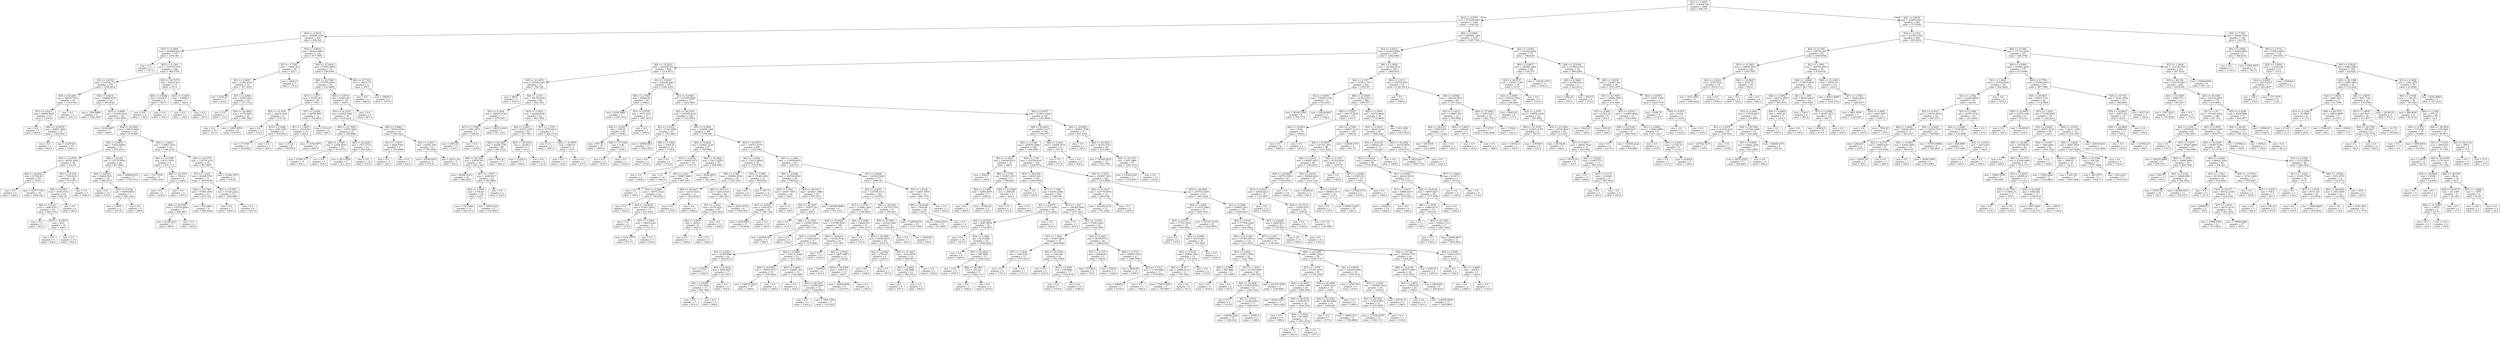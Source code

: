 digraph Tree {
node [shape=box] ;
0 [label="X[1] <= 1.0407\nmse = 332968.764\nsamples = 2000\nvalue = 996.757"] ;
1 [label="X[3] <= 0.2555\nmse = 277206.0591\nsamples = 1440\nvalue = 1160.525"] ;
0 -> 1 [labeldistance=2.5, labelangle=45, headlabel="True"] ;
2 [label="X[0] <= 0.5619\nmse = 204498.1639\nsamples = 293\nvalue = 826.942"] ;
1 -> 2 ;
3 [label="X[3] <= 0.2084\nmse = 164054.4222\nsamples = 179\nvalue = 1050.581"] ;
2 -> 3 ;
4 [label="mse = 0.0\nsamples = 13\nvalue = 1767.0"] ;
3 -> 4 ;
5 [label="X[2] <= 4.1344\nmse = 133559.5145\nsamples = 166\nvalue = 994.4759"] ;
3 -> 5 ;
6 [label="X[1] <= 0.8333\nmse = 118702.776\nsamples = 151\nvalue = 1038.2914"] ;
5 -> 6 ;
7 [label="X[5] <= 46.2681\nmse = 98424.7222\nsamples = 24\nvalue = 1319.1667"] ;
6 -> 7 ;
8 [label="X[1] <= 0.8214\nmse = 69954.5625\nsamples = 16\nvalue = 1158.25"] ;
7 -> 8 ;
9 [label="mse = 0.0\nsamples = 4\nvalue = 845.0"] ;
8 -> 9 ;
10 [label="X[8] <= 25.9976\nmse = 49661.3889\nsamples = 12\nvalue = 1262.6667"] ;
8 -> 10 ;
11 [label="mse = 0.0\nsamples = 2\nvalue = 863.0"] ;
10 -> 11 ;
12 [label="mse = 21257.64\nsamples = 10\nvalue = 1342.6"] ;
10 -> 12 ;
13 [label="mse = 0.0\nsamples = 8\nvalue = 1641.0"] ;
7 -> 13 ;
14 [label="X[4] <= 4.9234\nmse = 104808.9705\nsamples = 127\nvalue = 985.2126"] ;
6 -> 14 ;
15 [label="mse = 1868.8889\nsamples = 6\nvalue = 1463.6667"] ;
14 -> 15 ;
16 [label="X[1] <= 0.8809\nmse = 97999.2416\nsamples = 121\nvalue = 961.4876"] ;
14 -> 16 ;
17 [label="mse = 2140.6667\nsamples = 3\nvalue = 466.0"] ;
16 -> 17 ;
18 [label="X[4] <= 24.5693\nmse = 94035.9081\nsamples = 118\nvalue = 974.0847"] ;
16 -> 18 ;
19 [label="X[6] <= 2.8679\nmse = 70610.8598\nsamples = 74\nvalue = 919.2432"] ;
18 -> 19 ;
20 [label="X[4] <= 13.8781\nmse = 26724.1042\nsamples = 48\nvalue = 974.25"] ;
19 -> 20 ;
21 [label="X[5] <= 44.8442\nmse = 41794.99\nsamples = 20\nvalue = 1058.1"] ;
20 -> 21 ;
22 [label="mse = 0.0\nsamples = 4\nvalue = 1282.0"] ;
21 -> 22 ;
23 [label="mse = 36577.7344\nsamples = 16\nvalue = 1002.125"] ;
21 -> 23 ;
24 [label="X[5] <= 45.578\nmse = 7350.0153\nsamples = 28\nvalue = 914.3571"] ;
20 -> 24 ;
25 [label="X[0] <= 0.5303\nmse = 4038.3744\nsamples = 25\nvalue = 893.16"] ;
24 -> 25 ;
26 [label="X[0] <= 0.5143\nmse = 1808.9751\nsamples = 19\nvalue = 864.1579"] ;
25 -> 26 ;
27 [label="mse = 0.0\nsamples = 3\nvalue = 961.0"] ;
26 -> 27 ;
28 [label="X[5] <= 43.9972\nmse = 60.0\nsamples = 16\nvalue = 846.0"] ;
26 -> 28 ;
29 [label="mse = 0.0\nsamples = 6\nvalue = 836.0"] ;
28 -> 29 ;
30 [label="mse = 0.0\nsamples = 10\nvalue = 852.0"] ;
28 -> 30 ;
31 [label="mse = 0.0\nsamples = 6\nvalue = 985.0"] ;
25 -> 31 ;
32 [label="mse = 0.0\nsamples = 3\nvalue = 1091.0"] ;
24 -> 32 ;
33 [label="X[8] <= 32.292\nmse = 135733.9822\nsamples = 26\nvalue = 817.6923"] ;
19 -> 33 ;
34 [label="X[4] <= 9.8163\nmse = 96468.5651\nsamples = 19\nvalue = 685.4737"] ;
33 -> 34 ;
35 [label="mse = 0.0\nsamples = 12\nvalue = 919.0"] ;
34 -> 35 ;
36 [label="X[3] <= 0.2142\nmse = 8090.6939\nsamples = 7\nvalue = 285.1429"] ;
34 -> 36 ;
37 [label="mse = 1.6875\nsamples = 4\nvalue = 207.25"] ;
36 -> 37 ;
38 [label="mse = 0.0\nsamples = 3\nvalue = 389.0"] ;
36 -> 38 ;
39 [label="mse = 66066.8163\nsamples = 7\nvalue = 1176.5714"] ;
33 -> 39 ;
40 [label="X[6] <= 3.2803\nmse = 119867.3533\nsamples = 44\nvalue = 1066.3182"] ;
18 -> 40 ;
41 [label="X[4] <= 33.1258\nmse = 8111.6543\nsamples = 9\nvalue = 1372.1111"] ;
40 -> 41 ;
42 [label="mse = 1317.5556\nsamples = 3\nvalue = 1476.3333"] ;
41 -> 42 ;
43 [label="X[8] <= 22.3374\nmse = 3362.0\nsamples = 6\nvalue = 1320.0"] ;
41 -> 43 ;
44 [label="mse = 0.0\nsamples = 2\nvalue = 1238.0"] ;
43 -> 44 ;
45 [label="mse = 0.0\nsamples = 4\nvalue = 1361.0"] ;
43 -> 45 ;
46 [label="X[5] <= 43.6775\nmse = 118376.2155\nsamples = 35\nvalue = 987.6857"] ;
40 -> 46 ;
47 [label="X[1] <= 1.0351\nmse = 93648.5765\nsamples = 31\nvalue = 1053.9355"] ;
46 -> 47 ;
48 [label="X[4] <= 43.7369\nmse = 67060.3594\nsamples = 16\nvalue = 875.125"] ;
47 -> 48 ;
49 [label="X[8] <= 26.7089\nmse = 152770.4898\nsamples = 7\nvalue = 868.2857"] ;
48 -> 49 ;
50 [label="mse = 213872.64\nsamples = 5\nvalue = 869.6"] ;
49 -> 50 ;
51 [label="mse = 0.0\nsamples = 2\nvalue = 865.0"] ;
49 -> 51 ;
52 [label="mse = 332.2469\nsamples = 9\nvalue = 880.4444"] ;
48 -> 52 ;
53 [label="X[4] <= 35.952\nmse = 51526.2222\nsamples = 15\nvalue = 1244.6667"] ;
47 -> 53 ;
54 [label="mse = 0.0\nsamples = 7\nvalue = 1002.0"] ;
53 -> 54 ;
55 [label="mse = 0.0\nsamples = 8\nvalue = 1457.0"] ;
53 -> 55 ;
56 [label="mse = 12384.1875\nsamples = 4\nvalue = 474.25"] ;
46 -> 56 ;
57 [label="X[5] <= 40.7275\nmse = 69243.44\nsamples = 15\nvalue = 553.4"] ;
5 -> 57 ;
58 [label="X[0] <= 0.5068\nmse = 82.6875\nsamples = 8\nvalue = 749.75"] ;
57 -> 58 ;
59 [label="mse = 0.0\nsamples = 2\nvalue = 734.0"] ;
58 -> 59 ;
60 [label="mse = 0.0\nsamples = 6\nvalue = 755.0"] ;
58 -> 60 ;
61 [label="X[3] <= 0.2388\nmse = 53868.0\nsamples = 7\nvalue = 329.0"] ;
57 -> 61 ;
62 [label="mse = 0.0\nsamples = 4\nvalue = 128.0"] ;
61 -> 62 ;
63 [label="mse = 0.0\nsamples = 3\nvalue = 597.0"] ;
61 -> 63 ;
64 [label="X[4] <= 9.9503\nmse = 66162.4469\nsamples = 114\nvalue = 475.7895"] ;
2 -> 64 ;
65 [label="X[7] <= 1.7561\nmse = 14984.56\nsamples = 40\nvalue = 325.7"] ;
64 -> 65 ;
66 [label="X[1] <= 0.9057\nmse = 11882.6722\nsamples = 33\nvalue = 357.4545"] ;
65 -> 66 ;
67 [label="mse = 6320.25\nsamples = 4\nvalue = 504.5"] ;
66 -> 67 ;
68 [label="X[7] <= 1.2468\nmse = 9256.1427\nsamples = 29\nvalue = 337.1724"] ;
66 -> 68 ;
69 [label="mse = 0.0\nsamples = 3\nvalue = 171.0"] ;
68 -> 69 ;
70 [label="X[5] <= 42.3692\nmse = 6770.3802\nsamples = 26\nvalue = 356.3462"] ;
68 -> 70 ;
71 [label="mse = 0.0\nsamples = 18\nvalue = 321.0"] ;
70 -> 71 ;
72 [label="mse = 12867.8594\nsamples = 8\nvalue = 435.875"] ;
70 -> 72 ;
73 [label="mse = 2444.0\nsamples = 7\nvalue = 176.0"] ;
65 -> 73 ;
74 [label="X[4] <= 47.6436\nmse = 75067.5069\nsamples = 74\nvalue = 556.9189"] ;
64 -> 74 ;
75 [label="X[4] <= 43.7369\nmse = 67785.4563\nsamples = 70\nvalue = 532.8286"] ;
74 -> 75 ;
76 [label="X[7] <= 1.257\nmse = 35792.39\nsamples = 20\nvalue = 704.9"] ;
75 -> 76 ;
77 [label="X[5] <= 41.4191\nmse = 30214.1094\nsamples = 8\nvalue = 574.125"] ;
76 -> 77 ;
78 [label="mse = 0.0\nsamples = 2\nvalue = 872.0"] ;
77 -> 78 ;
79 [label="X[3] <= 0.2286\nmse = 850.1389\nsamples = 6\nvalue = 474.8333"] ;
77 -> 79 ;
80 [label="mse = 37.5556\nsamples = 3\nvalue = 503.6667"] ;
79 -> 80 ;
81 [label="mse = 0.0\nsamples = 3\nvalue = 446.0"] ;
79 -> 81 ;
82 [label="X[7] <= 2.6259\nmse = 20508.9097\nsamples = 12\nvalue = 792.0833"] ;
76 -> 82 ;
83 [label="X[7] <= 1.6253\nmse = 15233.04\nsamples = 10\nvalue = 829.4"] ;
82 -> 83 ;
84 [label="mse = 3.4722\nsamples = 6\nvalue = 749.8333"] ;
83 -> 84 ;
85 [label="mse = 14336.6875\nsamples = 4\nvalue = 948.75"] ;
83 -> 85 ;
86 [label="mse = 5112.25\nsamples = 2\nvalue = 605.5"] ;
82 -> 86 ;
87 [label="X[0] <= 0.8716\nmse = 64001.88\nsamples = 50\nvalue = 464.0"] ;
75 -> 87 ;
88 [label="X[5] <= 41.4191\nmse = 51062.7062\nsamples = 45\nvalue = 419.2222"] ;
87 -> 88 ;
89 [label="X[8] <= 21.7856\nmse = 17835.5802\nsamples = 27\nvalue = 338.8889"] ;
88 -> 89 ;
90 [label="X[6] <= 2.7565\nmse = 21656.8163\nsamples = 14\nvalue = 412.5714"] ;
89 -> 90 ;
91 [label="mse = 37296.75\nsamples = 8\nvalue = 396.5"] ;
90 -> 91 ;
92 [label="mse = 0.0\nsamples = 6\nvalue = 434.0"] ;
90 -> 92 ;
93 [label="X[8] <= 23.6248\nmse = 1577.1716\nsamples = 13\nvalue = 259.5385"] ;
89 -> 93 ;
94 [label="mse = 3813.5556\nsamples = 3\nvalue = 211.3333"] ;
93 -> 94 ;
95 [label="mse = 0.0\nsamples = 10\nvalue = 274.0"] ;
93 -> 95 ;
96 [label="X[0] <= 0.5804\nmse = 76702.9784\nsamples = 18\nvalue = 539.7222"] ;
88 -> 96 ;
97 [label="X[1] <= 1.0275\nmse = 5629.8765\nsamples = 9\nvalue = 333.8889"] ;
96 -> 97 ;
98 [label="mse = 0.0\nsamples = 4\nvalue = 250.0"] ;
97 -> 98 ;
99 [label="mse = 0.0\nsamples = 5\nvalue = 401.0"] ;
97 -> 99 ;
100 [label="X[2] <= 2.3017\nmse = 63041.358\nsamples = 9\nvalue = 745.5556"] ;
96 -> 100 ;
101 [label="mse = 36796.6875\nsamples = 4\nvalue = 575.25"] ;
100 -> 101 ;
102 [label="mse = 42271.36\nsamples = 5\nvalue = 881.8"] ;
100 -> 102 ;
103 [label="mse = 0.0\nsamples = 5\nvalue = 867.0"] ;
87 -> 103 ;
104 [label="X[4] <= 47.7931\nmse = 14616.75\nsamples = 4\nvalue = 978.5"] ;
74 -> 104 ;
105 [label="mse = 0.0\nsamples = 2\nvalue = 882.0"] ;
104 -> 105 ;
106 [label="mse = 10609.0\nsamples = 2\nvalue = 1075.0"] ;
104 -> 106 ;
107 [label="X[0] <= 0.6904\nmse = 260092.1269\nsamples = 1147\nvalue = 1245.7384"] ;
1 -> 107 ;
108 [label="X[3] <= 0.4415\nmse = 243243.8456\nsamples = 1073\nvalue = 1282.9049"] ;
107 -> 108 ;
109 [label="X[4] <= 12.2223\nmse = 242258.354\nsamples = 820\nvalue = 1214.0573"] ;
108 -> 109 ;
110 [label="X[5] <= 41.2876\nmse = 123652.1441\nsamples = 73\nvalue = 706.726"] ;
109 -> 110 ;
111 [label="mse = 900.0\nsamples = 5\nvalue = 1441.0"] ;
110 -> 111 ;
112 [label="X[6] <= 2.918\nmse = 90119.0476\nsamples = 68\nvalue = 652.7353"] ;
110 -> 112 ;
113 [label="X[3] <= 0.3164\nmse = 128297.9184\nsamples = 7\nvalue = 1079.2857"] ;
112 -> 113 ;
114 [label="X[7] <= 1.7594\nmse = 5581.6875\nsamples = 4\nvalue = 1280.25"] ;
113 -> 114 ;
115 [label="mse = 3660.25\nsamples = 2\nvalue = 1341.5"] ;
114 -> 115 ;
116 [label="mse = 0.0\nsamples = 2\nvalue = 1219.0"] ;
114 -> 116 ;
117 [label="mse = 166272.2222\nsamples = 3\nvalue = 811.3333"] ;
113 -> 117 ;
118 [label="X[3] <= 0.3874\nmse = 62462.9546\nsamples = 61\nvalue = 603.7869"] ;
112 -> 118 ;
119 [label="X[0] <= 0.5813\nmse = 52572.3309\nsamples = 54\nvalue = 647.7593"] ;
118 -> 119 ;
120 [label="X[8] <= 26.3985\nmse = 42284.2782\nsamples = 49\nvalue = 681.6122"] ;
119 -> 120 ;
121 [label="X[8] <= 20.7243\nmse = 43676.345\nsamples = 44\nvalue = 663.1364"] ;
120 -> 121 ;
122 [label="mse = 84366.3223\nsamples = 22\nvalue = 682.3636"] ;
121 -> 122 ;
123 [label="X[7] <= 1.5971\nmse = 2246.9917\nsamples = 22\nvalue = 643.9091"] ;
121 -> 123 ;
124 [label="X[6] <= 3.2831\nmse = 1730.41\nsamples = 20\nvalue = 635.7"] ;
123 -> 124 ;
125 [label="mse = 778.5306\nsamples = 14\nvalue = 642.5714"] ;
124 -> 125 ;
126 [label="mse = 3584.2222\nsamples = 6\nvalue = 619.6667"] ;
124 -> 126 ;
127 [label="mse = 0.0\nsamples = 2\nvalue = 726.0"] ;
123 -> 127 ;
128 [label="mse = 595.36\nsamples = 5\nvalue = 844.2"] ;
120 -> 128 ;
129 [label="X[5] <= 45.4192\nmse = 32100.0\nsamples = 5\nvalue = 316.0"] ;
119 -> 129 ;
130 [label="mse = 11250.0\nsamples = 3\nvalue = 446.0"] ;
129 -> 130 ;
131 [label="mse = 0.0\nsamples = 2\nvalue = 121.0"] ;
129 -> 131 ;
132 [label="X[7] <= 1.3791\nmse = 8778.8163\nsamples = 7\nvalue = 264.5714"] ;
118 -> 132 ;
133 [label="mse = 0.0\nsamples = 3\nvalue = 358.0"] ;
132 -> 133 ;
134 [label="X[8] <= 33.0979\nmse = 3906.25\nsamples = 4\nvalue = 194.5"] ;
132 -> 134 ;
135 [label="mse = 0.0\nsamples = 2\nvalue = 132.0"] ;
134 -> 135 ;
136 [label="mse = 0.0\nsamples = 2\nvalue = 257.0"] ;
134 -> 136 ;
137 [label="X[1] <= 0.8225\nmse = 226238.2663\nsamples = 747\nvalue = 1263.6359"] ;
109 -> 137 ;
138 [label="X[6] <= 2.7544\nmse = 45428.56\nsamples = 30\nvalue = 1868.2"] ;
137 -> 138 ;
139 [label="mse = 6346.8889\nsamples = 3\nvalue = 1245.3333"] ;
138 -> 139 ;
140 [label="X[3] <= 0.3536\nmse = 1874.3155\nsamples = 27\nvalue = 1937.4074"] ;
138 -> 140 ;
141 [label="X[4] <= 19.2017\nmse = 748.59\nsamples = 20\nvalue = 1958.9"] ;
140 -> 141 ;
142 [label="mse = 807.36\nsamples = 15\nvalue = 1965.8"] ;
141 -> 142 ;
143 [label="X[8] <= 27.2342\nmse = 0.96\nsamples = 5\nvalue = 1938.2"] ;
141 -> 143 ;
144 [label="mse = 0.0\nsamples = 2\nvalue = 1937.0"] ;
143 -> 144 ;
145 [label="mse = 0.0\nsamples = 3\nvalue = 1939.0"] ;
143 -> 145 ;
146 [label="mse = 0.0\nsamples = 7\nvalue = 1876.0"] ;
140 -> 146 ;
147 [label="X[3] <= 0.3089\nmse = 217870.8661\nsamples = 717\nvalue = 1238.3403"] ;
137 -> 147 ;
148 [label="X[5] <= 40.2704\nmse = 187395.6126\nsamples = 326\nvalue = 1103.8405"] ;
147 -> 148 ;
149 [label="X[1] <= 0.9312\nmse = 17163.6508\nsamples = 21\nvalue = 1791.6667"] ;
148 -> 149 ;
150 [label="mse = 26588.0661\nsamples = 11\nvalue = 1841.5455"] ;
149 -> 150 ;
151 [label="X[6] <= 3.7824\nmse = 1049.76\nsamples = 10\nvalue = 1736.8"] ;
149 -> 151 ;
152 [label="mse = 0.0\nsamples = 2\nvalue = 1672.0"] ;
151 -> 152 ;
153 [label="mse = 0.0\nsamples = 8\nvalue = 1753.0"] ;
151 -> 153 ;
154 [label="X[6] <= 2.5906\nmse = 164299.2398\nsamples = 305\nvalue = 1056.482"] ;
148 -> 154 ;
155 [label="X[0] <= 0.5222\nmse = 120923.3128\nsamples = 47\nvalue = 788.4681"] ;
154 -> 155 ;
156 [label="X[3] <= 0.2878\nmse = 20049.1875\nsamples = 16\nvalue = 1143.75"] ;
155 -> 156 ;
157 [label="mse = 0.0\nsamples = 4\nvalue = 1389.0"] ;
156 -> 157 ;
158 [label="mse = 0.0\nsamples = 12\nvalue = 1062.0"] ;
156 -> 158 ;
159 [label="X[8] <= 30.2622\nmse = 74213.8293\nsamples = 31\nvalue = 605.0968"] ;
155 -> 159 ;
160 [label="X[6] <= 2.041\nmse = 58867.8889\nsamples = 24\nvalue = 693.1667"] ;
159 -> 160 ;
161 [label="mse = 0.0\nsamples = 2\nvalue = 169.0"] ;
160 -> 161 ;
162 [label="X[3] <= 0.2883\nmse = 36971.5124\nsamples = 22\nvalue = 740.8182"] ;
160 -> 162 ;
163 [label="mse = 0.0\nsamples = 11\nvalue = 650.0"] ;
162 -> 163 ;
164 [label="X[5] <= 44.5636\nmse = 57447.1405\nsamples = 11\nvalue = 831.6364"] ;
162 -> 164 ;
165 [label="mse = 0.0\nsamples = 2\nvalue = 1275.0"] ;
164 -> 165 ;
166 [label="X[7] <= 1.6093\nmse = 16823.4321\nsamples = 9\nvalue = 733.1111"] ;
164 -> 166 ;
167 [label="mse = 1230.1875\nsamples = 4\nvalue = 875.75"] ;
166 -> 167 ;
168 [label="mse = 0.0\nsamples = 5\nvalue = 619.0"] ;
166 -> 168 ;
169 [label="mse = 9059.2653\nsamples = 7\nvalue = 303.1429"] ;
159 -> 169 ;
170 [label="X[5] <= 43.8975\nmse = 156731.6776\nsamples = 258\nvalue = 1105.3062"] ;
154 -> 170 ;
171 [label="X[2] <= 4.0292\nmse = 170312.8828\nsamples = 47\nvalue = 1374.5745"] ;
170 -> 171 ;
172 [label="X[6] <= 2.786\nmse = 100682.4539\nsamples = 35\nvalue = 1551.0571"] ;
171 -> 172 ;
173 [label="X[4] <= 40.2247\nmse = 13210.5124\nsamples = 11\nvalue = 1913.8182"] ;
172 -> 173 ;
174 [label="mse = 0.0\nsamples = 2\nvalue = 1670.0"] ;
173 -> 174 ;
175 [label="mse = 0.0\nsamples = 9\nvalue = 1968.0"] ;
173 -> 175 ;
176 [label="X[4] <= 40.2713\nmse = 52814.9149\nsamples = 24\nvalue = 1384.7917"] ;
172 -> 176 ;
177 [label="X[7] <= 1.4347\nmse = 8179.2222\nsamples = 18\nvalue = 1500.3333"] ;
176 -> 177 ;
178 [label="X[2] <= 2.4437\nmse = 1225.0\nsamples = 6\nvalue = 1625.0"] ;
177 -> 178 ;
179 [label="mse = 0.0\nsamples = 3\nvalue = 1590.0"] ;
178 -> 179 ;
180 [label="mse = 0.0\nsamples = 3\nvalue = 1660.0"] ;
178 -> 180 ;
181 [label="mse = 0.0\nsamples = 12\nvalue = 1438.0"] ;
177 -> 181 ;
182 [label="mse = 26523.4722\nsamples = 6\nvalue = 1038.1667"] ;
176 -> 182 ;
183 [label="X[2] <= 5.5487\nmse = 17600.3056\nsamples = 12\nvalue = 859.8333"] ;
171 -> 183 ;
184 [label="mse = 0.0\nsamples = 8\nvalue = 953.0"] ;
183 -> 184 ;
185 [label="mse = 720.75\nsamples = 4\nvalue = 673.5"] ;
183 -> 185 ;
186 [label="X[7] <= 1.1684\nmse = 133958.4855\nsamples = 211\nvalue = 1045.327"] ;
170 -> 186 ;
187 [label="X[6] <= 2.8288\nmse = 108764.4543\nsamples = 38\nvalue = 799.4211"] ;
186 -> 187 ;
188 [label="X[6] <= 2.7601\nmse = 24107.7955\nsamples = 22\nvalue = 720.5"] ;
187 -> 188 ;
189 [label="X[1] <= 0.8727\nmse = 1305.4571\nsamples = 19\nvalue = 780.7368"] ;
188 -> 189 ;
190 [label="mse = 2554.6914\nsamples = 9\nvalue = 770.4444"] ;
189 -> 190 ;
191 [label="mse = 0.0\nsamples = 10\nvalue = 790.0"] ;
189 -> 191 ;
192 [label="mse = 0.0\nsamples = 3\nvalue = 339.0"] ;
188 -> 192 ;
193 [label="X[5] <= 46.1913\nmse = 204827.3086\nsamples = 16\nvalue = 907.9375"] ;
187 -> 193 ;
194 [label="X[4] <= 24.7203\nmse = 102077.29\nsamples = 10\nvalue = 995.9"] ;
193 -> 194 ;
195 [label="mse = 0.0\nsamples = 3\nvalue = 1127.0"] ;
194 -> 195 ;
196 [label="X[8] <= 21.2702\nmse = 135301.9184\nsamples = 7\nvalue = 939.7143"] ;
194 -> 196 ;
197 [label="mse = 229920.25\nsamples = 4\nvalue = 885.5"] ;
196 -> 197 ;
198 [label="mse = 0.0\nsamples = 3\nvalue = 1012.0"] ;
196 -> 198 ;
199 [label="mse = 341688.8889\nsamples = 6\nvalue = 761.3333"] ;
193 -> 199 ;
200 [label="X[1] <= 0.8436\nmse = 123292.5484\nsamples = 173\nvalue = 1099.341"] ;
186 -> 200 ;
201 [label="X[2] <= 2.6233\nmse = 132708.5112\nsamples = 150\nvalue = 1130.9533"] ;
200 -> 201 ;
202 [label="X[7] <= 1.2776\nmse = 113646.1289\nsamples = 123\nvalue = 1169.5854"] ;
201 -> 202 ;
203 [label="X[4] <= 37.8328\nmse = 119798.5939\nsamples = 100\nvalue = 1208.31"] ;
202 -> 203 ;
204 [label="X[0] <= 0.5315\nmse = 117203.3918\nsamples = 77\nvalue = 1157.8961"] ;
203 -> 204 ;
205 [label="X[3] <= 0.2918\nmse = 32780.8889\nsamples = 24\nvalue = 1026.8333"] ;
204 -> 205 ;
206 [label="mse = 1210.0\nsamples = 7\nvalue = 1292.0"] ;
205 -> 206 ;
207 [label="X[0] <= 0.5232\nmse = 4906.4637\nsamples = 17\nvalue = 917.6471"] ;
205 -> 207 ;
208 [label="X[6] <= 2.8368\nmse = 1753.5621\nsamples = 13\nvalue = 950.7692"] ;
207 -> 208 ;
209 [label="mse = 0.0\nsamples = 7\nvalue = 912.0"] ;
208 -> 209 ;
210 [label="mse = 0.0\nsamples = 6\nvalue = 996.0"] ;
208 -> 210 ;
211 [label="mse = 0.0\nsamples = 4\nvalue = 810.0"] ;
207 -> 211 ;
212 [label="X[0] <= 0.5699\nmse = 144131.6568\nsamples = 53\nvalue = 1217.2453"] ;
204 -> 212 ;
213 [label="X[4] <= 34.9352\nmse = 150632.9717\nsamples = 39\nvalue = 1258.2821"] ;
212 -> 213 ;
214 [label="mse = 156535.2432\nsamples = 37\nvalue = 1269.0"] ;
213 -> 214 ;
215 [label="mse = 0.0\nsamples = 2\nvalue = 1060.0"] ;
213 -> 215 ;
216 [label="X[0] <= 0.6263\nmse = 108261.352\nsamples = 14\nvalue = 1102.9286"] ;
212 -> 216 ;
217 [label="mse = 0.0\nsamples = 2\nvalue = 352.0"] ;
216 -> 217 ;
218 [label="X[5] <= 46.5187\nmse = 16658.9097\nsamples = 12\nvalue = 1228.0833"] ;
216 -> 218 ;
219 [label="mse = 0.0\nsamples = 4\nvalue = 1381.0"] ;
218 -> 219 ;
220 [label="mse = 7450.7344\nsamples = 8\nvalue = 1151.625"] ;
218 -> 220 ;
221 [label="X[4] <= 39.6214\nmse = 91492.5142\nsamples = 23\nvalue = 1377.087"] ;
203 -> 221 ;
222 [label="mse = 0.0\nsamples = 11\nvalue = 1630.0"] ;
221 -> 222 ;
223 [label="X[6] <= 2.7544\nmse = 62977.6875\nsamples = 12\nvalue = 1145.25"] ;
221 -> 223 ;
224 [label="mse = 10000.0\nsamples = 2\nvalue = 633.0"] ;
223 -> 224 ;
225 [label="X[4] <= 43.4509\nmse = 10597.21\nsamples = 10\nvalue = 1247.7"] ;
223 -> 225 ;
226 [label="mse = 12290.8594\nsamples = 8\nvalue = 1233.875"] ;
225 -> 226 ;
227 [label="mse = 0.0\nsamples = 2\nvalue = 1303.0"] ;
225 -> 227 ;
228 [label="X[0] <= 0.5286\nmse = 52028.518\nsamples = 23\nvalue = 1001.2174"] ;
202 -> 228 ;
229 [label="mse = 0.0\nsamples = 3\nvalue = 515.0"] ;
228 -> 229 ;
230 [label="X[4] <= 34.3695\nmse = 19052.5275\nsamples = 20\nvalue = 1074.15"] ;
228 -> 230 ;
231 [label="X[2] <= 2.3492\nmse = 2756.25\nsamples = 6\nvalue = 1254.5"] ;
230 -> 231 ;
232 [label="mse = 0.0\nsamples = 3\nvalue = 1202.0"] ;
231 -> 232 ;
233 [label="mse = 0.0\nsamples = 3\nvalue = 1307.0"] ;
231 -> 233 ;
234 [label="X[4] <= 41.3027\nmse = 6122.6939\nsamples = 14\nvalue = 996.8571"] ;
230 -> 234 ;
235 [label="X[2] <= 2.3492\nmse = 186.8889\nsamples = 12\nvalue = 965.3333"] ;
234 -> 235 ;
236 [label="mse = 0.0\nsamples = 8\nvalue = 975.0"] ;
235 -> 236 ;
237 [label="mse = 0.0\nsamples = 4\nvalue = 946.0"] ;
235 -> 237 ;
238 [label="mse = 0.0\nsamples = 2\nvalue = 1186.0"] ;
234 -> 238 ;
239 [label="X[4] <= 34.9352\nmse = 181776.7764\nsamples = 27\nvalue = 954.963"] ;
201 -> 239 ;
240 [label="X[5] <= 47.8091\nmse = 64100.1094\nsamples = 8\nvalue = 520.875"] ;
239 -> 240 ;
241 [label="mse = 0.0\nsamples = 5\nvalue = 441.0"] ;
240 -> 241 ;
242 [label="mse = 142578.0\nsamples = 3\nvalue = 654.0"] ;
240 -> 242 ;
243 [label="mse = 118578.615\nsamples = 19\nvalue = 1137.7368"] ;
239 -> 243 ;
244 [label="X[7] <= 1.8135\nmse = 12861.7958\nsamples = 23\nvalue = 893.1739"] ;
200 -> 244 ;
245 [label="X[8] <= 25.0358\nmse = 7879.06\nsamples = 20\nvalue = 923.2"] ;
244 -> 245 ;
246 [label="mse = 14042.2645\nsamples = 11\nvalue = 911.9091"] ;
245 -> 246 ;
247 [label="mse = 0.0\nsamples = 9\nvalue = 937.0"] ;
245 -> 247 ;
248 [label="mse = 0.0\nsamples = 3\nvalue = 693.0"] ;
244 -> 248 ;
249 [label="X[0] <= 0.6357\nmse = 215621.5284\nsamples = 391\nvalue = 1350.4808"] ;
147 -> 249 ;
250 [label="X[8] <= 43.0619\nmse = 206017.6177\nsamples = 354\nvalue = 1394.6977"] ;
249 -> 250 ;
251 [label="X[2] <= 2.1146\nmse = 200455.3008\nsamples = 346\nvalue = 1409.6561"] ;
250 -> 251 ;
252 [label="X[3] <= 0.3203\nmse = 144244.8333\nsamples = 12\nvalue = 986.0"] ;
251 -> 252 ;
253 [label="mse = 2592.0\nsamples = 3\nvalue = 1548.0"] ;
252 -> 253 ;
254 [label="X[6] <= 2.7765\nmse = 51087.3333\nsamples = 9\nvalue = 798.6667"] ;
252 -> 254 ;
255 [label="X[6] <= 2.7294\nmse = 32003.6875\nsamples = 4\nvalue = 1009.25"] ;
254 -> 255 ;
256 [label="mse = 0.0\nsamples = 2\nvalue = 894.0"] ;
255 -> 256 ;
257 [label="mse = 37442.25\nsamples = 2\nvalue = 1124.5"] ;
255 -> 257 ;
258 [label="X[5] <= 43.3848\nmse = 2496.96\nsamples = 5\nvalue = 630.2"] ;
254 -> 258 ;
259 [label="mse = 0.0\nsamples = 3\nvalue = 671.0"] ;
258 -> 259 ;
260 [label="mse = 0.0\nsamples = 2\nvalue = 569.0"] ;
258 -> 260 ;
261 [label="X[6] <= 2.766\nmse = 195794.6107\nsamples = 334\nvalue = 1424.8772"] ;
251 -> 261 ;
262 [label="X[5] <= 40.2704\nmse = 99101.821\nsamples = 104\nvalue = 1542.0769"] ;
261 -> 262 ;
263 [label="mse = 0.0\nsamples = 2\nvalue = 600.0"] ;
262 -> 263 ;
264 [label="X[7] <= 1.1684\nmse = 83301.6398\nsamples = 102\nvalue = 1560.549"] ;
262 -> 264 ;
265 [label="X[1] <= 0.9472\nmse = 11771.6046\nsamples = 38\nvalue = 1711.0263"] ;
264 -> 265 ;
266 [label="X[4] <= 22.8781\nmse = 5587.0939\nsamples = 35\nvalue = 1734.8571"] ;
265 -> 266 ;
267 [label="mse = 0.0\nsamples = 16\nvalue = 1813.0"] ;
266 -> 267 ;
268 [label="X[3] <= 0.3282\nmse = 819.6288\nsamples = 19\nvalue = 1669.0526"] ;
266 -> 268 ;
269 [label="mse = 0.0\nsamples = 8\nvalue = 1695.0"] ;
268 -> 269 ;
270 [label="X[5] <= 45.6812\nmse = 569.9669\nsamples = 11\nvalue = 1650.1818"] ;
268 -> 270 ;
271 [label="mse = 0.25\nsamples = 2\nvalue = 1605.5"] ;
270 -> 271 ;
272 [label="X[8] <= 20.7861\nmse = 154.321\nsamples = 9\nvalue = 1660.1111"] ;
270 -> 272 ;
273 [label="mse = 0.0\nsamples = 5\nvalue = 1649.0"] ;
272 -> 273 ;
274 [label="mse = 0.0\nsamples = 4\nvalue = 1674.0"] ;
272 -> 274 ;
275 [label="mse = 0.0\nsamples = 3\nvalue = 1433.0"] ;
265 -> 275 ;
276 [label="X[7] <= 1.257\nmse = 104345.3806\nsamples = 64\nvalue = 1471.2031"] ;
264 -> 276 ;
277 [label="mse = 0.0\nsamples = 3\nvalue = 467.0"] ;
276 -> 277 ;
278 [label="X[2] <= 3.9729\nmse = 57443.4222\nsamples = 61\nvalue = 1520.5902"] ;
276 -> 278 ;
279 [label="X[7] <= 1.5441\nmse = 10307.9624\nsamples = 35\nvalue = 1624.5429"] ;
278 -> 279 ;
280 [label="X[7] <= 1.3836\nmse = 1590.5325\nsamples = 13\nvalue = 1747.9231"] ;
279 -> 280 ;
281 [label="mse = 0.0\nsamples = 6\nvalue = 1791.0"] ;
280 -> 281 ;
282 [label="mse = 0.0\nsamples = 7\nvalue = 1711.0"] ;
280 -> 282 ;
283 [label="X[5] <= 41.5794\nmse = 1148.595\nsamples = 22\nvalue = 1551.6364"] ;
279 -> 283 ;
284 [label="mse = 0.0\nsamples = 5\nvalue = 1610.0"] ;
283 -> 284 ;
285 [label="X[3] <= 0.3203\nmse = 189.8962\nsamples = 17\nvalue = 1534.4706"] ;
283 -> 285 ;
286 [label="mse = 0.0\nsamples = 7\nvalue = 1518.0"] ;
285 -> 286 ;
287 [label="mse = 0.0\nsamples = 10\nvalue = 1546.0"] ;
285 -> 287 ;
288 [label="X[2] <= 5.2203\nmse = 86766.0725\nsamples = 26\nvalue = 1380.6538"] ;
278 -> 288 ;
289 [label="X[7] <= 3.1337\nmse = 82968.64\nsamples = 5\nvalue = 1025.6"] ;
288 -> 289 ;
290 [label="mse = 51529.0\nsamples = 2\nvalue = 725.0"] ;
289 -> 290 ;
291 [label="mse = 3528.0\nsamples = 3\nvalue = 1226.0"] ;
289 -> 291 ;
292 [label="X[6] <= 2.3714\nmse = 50508.7256\nsamples = 21\nvalue = 1465.1905"] ;
288 -> 292 ;
293 [label="mse = 6609.69\nsamples = 10\nvalue = 1568.9"] ;
292 -> 293 ;
294 [label="X[2] <= 7.5312\nmse = 71750.0826\nsamples = 11\nvalue = 1370.9091"] ;
292 -> 294 ;
295 [label="mse = 89888.0\nsamples = 3\nvalue = 1016.0"] ;
294 -> 295 ;
296 [label="mse = 0.0\nsamples = 8\nvalue = 1504.0"] ;
294 -> 296 ;
297 [label="X[6] <= 2.7832\nmse = 230497.1819\nsamples = 230\nvalue = 1371.8826"] ;
261 -> 297 ;
298 [label="X[8] <= 21.3237\nmse = 323779.4556\nsamples = 13\nvalue = 849.0769"] ;
297 -> 298 ;
299 [label="mse = 361202.2314\nsamples = 11\nvalue = 791.6364"] ;
298 -> 299 ;
300 [label="mse = 0.0\nsamples = 2\nvalue = 1165.0"] ;
298 -> 300 ;
301 [label="X[5] <= 44.0548\nmse = 207553.5349\nsamples = 217\nvalue = 1403.2028"] ;
297 -> 301 ;
302 [label="X[2] <= 5.0288\nmse = 311410.3368\nsamples = 47\nvalue = 1202.7021"] ;
301 -> 302 ;
303 [label="X[7] <= 0.0121\nmse = 77370.1636\nsamples = 18\nvalue = 863.9444"] ;
302 -> 303 ;
304 [label="mse = 0.0\nsamples = 2\nvalue = 1475.0"] ;
303 -> 304 ;
305 [label="X[2] <= 4.5094\nmse = 34533.6211\nsamples = 16\nvalue = 787.5625"] ;
303 -> 305 ;
306 [label="X[3] <= 0.4129\nmse = 25809.1598\nsamples = 13\nvalue = 731.6154"] ;
305 -> 306 ;
307 [label="X[4] <= 30.317\nmse = 20696.6116\nsamples = 11\nvalue = 770.4545"] ;
306 -> 307 ;
308 [label="mse = 75013.5556\nsamples = 3\nvalue = 795.6667"] ;
307 -> 308 ;
309 [label="mse = 0.0\nsamples = 8\nvalue = 761.0"] ;
307 -> 309 ;
310 [label="mse = 0.0\nsamples = 2\nvalue = 518.0"] ;
306 -> 310 ;
311 [label="mse = 0.0\nsamples = 3\nvalue = 1030.0"] ;
305 -> 311 ;
312 [label="mse = 341237.6195\nsamples = 29\nvalue = 1412.9655"] ;
302 -> 312 ;
313 [label="X[3] <= 0.3698\nmse = 164653.1611\nsamples = 170\nvalue = 1458.6353"] ;
301 -> 313 ;
314 [label="X[2] <= 2.5747\nmse = 177196.2358\nsamples = 147\nvalue = 1416.9524"] ;
313 -> 314 ;
315 [label="X[8] <= 21.1148\nmse = 147455.6979\nsamples = 110\nvalue = 1513.7818"] ;
314 -> 315 ;
316 [label="X[1] <= 0.8923\nmse = 115013.3896\nsamples = 32\nvalue = 1302.7188"] ;
315 -> 316 ;
317 [label="X[6] <= 2.8807\nmse = 826.8889\nsamples = 6\nvalue = 1013.6667"] ;
316 -> 317 ;
318 [label="mse = 0.0\nsamples = 4\nvalue = 1034.0"] ;
317 -> 318 ;
319 [label="mse = 0.0\nsamples = 2\nvalue = 973.0"] ;
317 -> 319 ;
320 [label="X[7] <= 1.3216\nmse = 117633.6287\nsamples = 26\nvalue = 1369.4231"] ;
316 -> 320 ;
321 [label="X[4] <= 32.9436\nmse = 97635.6786\nsamples = 23\nvalue = 1396.1304"] ;
320 -> 321 ;
322 [label="mse = 0.0\nsamples = 6\nvalue = 1414.0"] ;
321 -> 322 ;
323 [label="X[1] <= 0.9512\nmse = 131942.8512\nsamples = 17\nvalue = 1389.8235"] ;
321 -> 323 ;
324 [label="mse = 146162.2222\nsamples = 15\nvalue = 1390.3333"] ;
323 -> 324 ;
325 [label="mse = 25281.0\nsamples = 2\nvalue = 1386.0"] ;
323 -> 325 ;
326 [label="mse = 223557.5556\nsamples = 3\nvalue = 1164.6667"] ;
320 -> 326 ;
327 [label="X[8] <= 23.5393\nmse = 134991.5925\nsamples = 78\nvalue = 1600.3718"] ;
315 -> 327 ;
328 [label="X[7] <= 1.2776\nmse = 67107.4579\nsamples = 48\nvalue = 1754.1458"] ;
327 -> 328 ;
329 [label="X[4] <= 41.6623\nmse = 37066.1094\nsamples = 29\nvalue = 1856.4483"] ;
328 -> 329 ;
330 [label="mse = 83341.8367\nsamples = 7\nvalue = 1643.1429"] ;
329 -> 330 ;
331 [label="X[5] <= 45.4132\nmse = 3258.6715\nsamples = 22\nvalue = 1924.3182"] ;
329 -> 331 ;
332 [label="mse = 0.0\nsamples = 9\nvalue = 1856.0"] ;
331 -> 332 ;
333 [label="X[0] <= 0.5252\nmse = 46.3905\nsamples = 13\nvalue = 1971.6154"] ;
331 -> 333 ;
334 [label="mse = 0.0\nsamples = 5\nvalue = 1963.0"] ;
333 -> 334 ;
335 [label="mse = 0.0\nsamples = 8\nvalue = 1977.0"] ;
333 -> 335 ;
336 [label="X[4] <= 42.2208\nmse = 72604.4211\nsamples = 19\nvalue = 1598.0"] ;
328 -> 336 ;
337 [label="X[4] <= 32.1043\nmse = 28304.8594\nsamples = 16\nvalue = 1693.625"] ;
336 -> 337 ;
338 [label="mse = 0.0\nsamples = 7\nvalue = 1575.0"] ;
337 -> 338 ;
339 [label="mse = 30862.321\nsamples = 9\nvalue = 1785.8889"] ;
337 -> 339 ;
340 [label="mse = 0.0\nsamples = 3\nvalue = 1088.0"] ;
336 -> 340 ;
341 [label="X[1] <= 0.8972\nmse = 145236.9556\nsamples = 30\nvalue = 1354.3333"] ;
327 -> 341 ;
342 [label="mse = 14527.36\nsamples = 5\nvalue = 834.8"] ;
341 -> 342 ;
343 [label="X[7] <= 1.0102\nmse = 106599.3024\nsamples = 25\nvalue = 1458.24"] ;
341 -> 343 ;
344 [label="X[4] <= 24.7203\nmse = 115418.059\nsamples = 21\nvalue = 1433.8095"] ;
343 -> 344 ;
345 [label="mse = 117639.8765\nsamples = 18\nvalue = 1483.1111"] ;
344 -> 345 ;
346 [label="mse = 0.0\nsamples = 3\nvalue = 1138.0"] ;
344 -> 346 ;
347 [label="mse = 40716.75\nsamples = 4\nvalue = 1586.5"] ;
343 -> 347 ;
348 [label="X[7] <= 2.037\nmse = 154869.7502\nsamples = 37\nvalue = 1129.0811"] ;
314 -> 348 ;
349 [label="X[5] <= 45.539\nmse = 143324.7755\nsamples = 28\nvalue = 1034.2857"] ;
348 -> 349 ;
350 [label="X[8] <= 23.2158\nmse = 148377.3092\nsamples = 26\nvalue = 1014.1923"] ;
349 -> 350 ;
351 [label="X[6] <= 2.8072\nmse = 179459.05\nsamples = 20\nvalue = 1069.5"] ;
350 -> 351 ;
352 [label="mse = 0.0\nsamples = 5\nvalue = 991.0"] ;
351 -> 352 ;
353 [label="mse = 236539.9556\nsamples = 15\nvalue = 1095.6667"] ;
351 -> 353 ;
354 [label="mse = 586.8056\nsamples = 6\nvalue = 829.8333"] ;
350 -> 354 ;
355 [label="mse = 4160.25\nsamples = 2\nvalue = 1295.5"] ;
349 -> 355 ;
356 [label="X[0] <= 0.5643\nmse = 75853.3333\nsamples = 9\nvalue = 1424.0"] ;
348 -> 356 ;
357 [label="mse = 0.0\nsamples = 4\nvalue = 1724.0"] ;
356 -> 357 ;
358 [label="X[1] <= 0.8665\nmse = 6936.0\nsamples = 5\nvalue = 1184.0"] ;
356 -> 358 ;
359 [label="mse = 0.0\nsamples = 2\nvalue = 1286.0"] ;
358 -> 359 ;
360 [label="mse = 0.0\nsamples = 3\nvalue = 1116.0"] ;
358 -> 360 ;
361 [label="X[7] <= 0.8249\nmse = 2408.5633\nsamples = 23\nvalue = 1725.0435"] ;
313 -> 361 ;
362 [label="mse = 0.0\nsamples = 13\nvalue = 1682.0"] ;
361 -> 362 ;
363 [label="mse = 0.0\nsamples = 10\nvalue = 1781.0"] ;
361 -> 363 ;
364 [label="X[6] <= 2.4641\nmse = 18369.1875\nsamples = 8\nvalue = 747.75"] ;
250 -> 364 ;
365 [label="mse = 0.0\nsamples = 2\nvalue = 513.0"] ;
364 -> 365 ;
366 [label="mse = 0.0\nsamples = 6\nvalue = 826.0"] ;
364 -> 366 ;
367 [label="X[4] <= 34.0925\nmse = 109831.7589\nsamples = 37\nvalue = 927.4324"] ;
249 -> 367 ;
368 [label="mse = 0.0\nsamples = 3\nvalue = 385.0"] ;
367 -> 368 ;
369 [label="X[4] <= 44.1623\nmse = 91270.3253\nsamples = 34\nvalue = 975.2941"] ;
367 -> 369 ;
370 [label="mse = 150765.8227\nsamples = 19\nvalue = 921.5789"] ;
369 -> 370 ;
371 [label="X[4] <= 45.1537\nmse = 7625.2889\nsamples = 15\nvalue = 1043.3333"] ;
369 -> 371 ;
372 [label="mse = 23184.2222\nsamples = 3\nvalue = 1152.6667"] ;
371 -> 372 ;
373 [label="mse = 0.0\nsamples = 12\nvalue = 1016.0"] ;
371 -> 373 ;
374 [label="X[6] <= 2.9209\nmse = 181282.5274\nsamples = 253\nvalue = 1506.0474"] ;
108 -> 374 ;
375 [label="X[2] <= 2.1557\nmse = 163811.7414\nsamples = 221\nvalue = 1552.457"] ;
374 -> 375 ;
376 [label="X[1] <= 0.9051\nmse = 159656.1389\nsamples = 12\nvalue = 970.8333"] ;
375 -> 376 ;
377 [label="mse = 56149.7284\nsamples = 9\nvalue = 785.7778"] ;
376 -> 377 ;
378 [label="mse = 59228.6667\nsamples = 3\nvalue = 1526.0"] ;
376 -> 378 ;
379 [label="X[8] <= 27.9069\nmse = 143512.0115\nsamples = 209\nvalue = 1585.8517"] ;
375 -> 379 ;
380 [label="X[0] <= 0.5227\nmse = 198175.2545\nsamples = 110\nvalue = 1451.0"] ;
379 -> 380 ;
381 [label="X[4] <= 25.6812\nmse = 8.64\nsamples = 10\nvalue = 1868.4"] ;
380 -> 381 ;
382 [label="mse = 0.0\nsamples = 6\nvalue = 1866.0"] ;
381 -> 382 ;
383 [label="mse = 0.0\nsamples = 4\nvalue = 1872.0"] ;
381 -> 383 ;
384 [label="X[6] <= 2.7294\nmse = 198827.4124\nsamples = 100\nvalue = 1409.26"] ;
380 -> 384 ;
385 [label="X[4] <= 43.9555\nmse = 187241.2811\nsamples = 96\nvalue = 1433.3229"] ;
384 -> 385 ;
386 [label="X[6] <= 2.1372\nmse = 199427.6627\nsamples = 84\nvalue = 1398.8333"] ;
385 -> 386 ;
387 [label="X[8] <= 22.6206\nmse = 60574.1508\nsamples = 49\nvalue = 1503.6327"] ;
386 -> 387 ;
388 [label="X[7] <= 0.4912\nmse = 25520.0212\nsamples = 35\nvalue = 1373.4857"] ;
387 -> 388 ;
389 [label="mse = 0.0\nsamples = 15\nvalue = 1525.0"] ;
388 -> 389 ;
390 [label="X[8] <= 20.7313\nmse = 14529.5275\nsamples = 20\nvalue = 1259.85"] ;
388 -> 390 ;
391 [label="mse = 0.0\nsamples = 9\nvalue = 1393.0"] ;
390 -> 391 ;
392 [label="mse = 43.719\nsamples = 11\nvalue = 1150.9091"] ;
390 -> 392 ;
393 [label="mse = 0.0\nsamples = 14\nvalue = 1829.0"] ;
387 -> 393 ;
394 [label="X[0] <= 0.6101\nmse = 356920.0441\nsamples = 35\nvalue = 1252.1143"] ;
386 -> 394 ;
395 [label="mse = 20306.25\nsamples = 2\nvalue = 841.5"] ;
394 -> 395 ;
396 [label="X[1] <= 0.9167\nmse = 366483.1515\nsamples = 33\nvalue = 1277.0"] ;
394 -> 396 ;
397 [label="mse = 0.0\nsamples = 3\nvalue = 1135.0"] ;
396 -> 397 ;
398 [label="mse = 400913.4267\nsamples = 30\nvalue = 1291.2"] ;
396 -> 398 ;
399 [label="X[2] <= 2.1631\nmse = 35322.8542\nsamples = 12\nvalue = 1674.75"] ;
385 -> 399 ;
400 [label="mse = 0.0\nsamples = 2\nvalue = 1406.0"] ;
399 -> 400 ;
401 [label="X[7] <= 2.4062\nmse = 25053.05\nsamples = 10\nvalue = 1728.5"] ;
399 -> 401 ;
402 [label="mse = 27622.5714\nsamples = 7\nvalue = 1679.0"] ;
401 -> 402 ;
403 [label="mse = 0.0\nsamples = 3\nvalue = 1844.0"] ;
401 -> 403 ;
404 [label="mse = 129480.1875\nsamples = 4\nvalue = 831.75"] ;
384 -> 404 ;
405 [label="X[2] <= 2.5449\nmse = 40118.9626\nsamples = 99\nvalue = 1735.6869"] ;
379 -> 405 ;
406 [label="X[3] <= 0.4919\nmse = 39025.1319\nsamples = 83\nvalue = 1698.0241"] ;
405 -> 406 ;
407 [label="X[5] <= 45.4144\nmse = 36024.146\nsamples = 71\nvalue = 1726.2817"] ;
406 -> 407 ;
408 [label="X[3] <= 0.4625\nmse = 34866.2701\nsamples = 69\nvalue = 1718.4058"] ;
407 -> 408 ;
409 [label="X[1] <= 0.8581\nmse = 28342.5939\nsamples = 61\nvalue = 1737.2131"] ;
408 -> 409 ;
410 [label="X[7] <= 0.4417\nmse = 36889.8147\nsamples = 23\nvalue = 1670.5217"] ;
409 -> 410 ;
411 [label="mse = 16428.0\nsamples = 14\nvalue = 1802.0"] ;
410 -> 411 ;
412 [label="mse = 0.0\nsamples = 9\nvalue = 1466.0"] ;
410 -> 412 ;
413 [label="X[4] <= 34.9144\nmse = 18847.8227\nsamples = 38\nvalue = 1777.5789"] ;
409 -> 413 ;
414 [label="X[6] <= 2.5978\nmse = 13864.9375\nsamples = 32\nvalue = 1814.25"] ;
413 -> 414 ;
415 [label="mse = 0.0\nsamples = 15\nvalue = 1738.0"] ;
414 -> 415 ;
416 [label="X[5] <= 41.3003\nmse = 16442.1315\nsamples = 17\nvalue = 1881.5294"] ;
414 -> 416 ;
417 [label="mse = 0.0\nsamples = 6\nvalue = 1901.0"] ;
416 -> 417 ;
418 [label="mse = 25090.9917\nsamples = 11\nvalue = 1870.9091"] ;
416 -> 418 ;
419 [label="mse = 0.0\nsamples = 6\nvalue = 1582.0"] ;
413 -> 419 ;
420 [label="X[7] <= 1.6281\nmse = 61347.0\nsamples = 8\nvalue = 1575.0"] ;
408 -> 420 ;
421 [label="mse = 0.0\nsamples = 2\nvalue = 1146.0"] ;
420 -> 421 ;
422 [label="mse = 0.0\nsamples = 6\nvalue = 1718.0"] ;
420 -> 422 ;
423 [label="mse = 0.0\nsamples = 2\nvalue = 1998.0"] ;
407 -> 423 ;
424 [label="X[5] <= 45.2992\nmse = 24103.8056\nsamples = 12\nvalue = 1530.8333"] ;
406 -> 424 ;
425 [label="mse = 28525.0617\nsamples = 9\nvalue = 1500.7778"] ;
424 -> 425 ;
426 [label="mse = 0.0\nsamples = 3\nvalue = 1621.0"] ;
424 -> 426 ;
427 [label="mse = 263.1836\nsamples = 16\nvalue = 1931.0625"] ;
405 -> 427 ;
428 [label="X[2] <= 2.3171\nmse = 184334.499\nsamples = 32\nvalue = 1185.5312"] ;
374 -> 428 ;
429 [label="mse = 0.0\nsamples = 4\nvalue = 1985.0"] ;
428 -> 429 ;
430 [label="X[0] <= 0.6862\nmse = 106316.9324\nsamples = 28\nvalue = 1071.3214"] ;
428 -> 430 ;
431 [label="X[2] <= 3.3032\nmse = 118867.352\nsamples = 14\nvalue = 859.9286"] ;
430 -> 431 ;
432 [label="X[8] <= 38.4337\nmse = 5694.8395\nsamples = 9\nvalue = 1111.2222"] ;
431 -> 432 ;
433 [label="mse = 549.6735\nsamples = 7\nvalue = 1072.4286"] ;
432 -> 433 ;
434 [label="mse = 0.0\nsamples = 2\nvalue = 1247.0"] ;
432 -> 434 ;
435 [label="X[3] <= 0.4627\nmse = 4309.44\nsamples = 5\nvalue = 407.6"] ;
431 -> 435 ;
436 [label="mse = 0.0\nsamples = 3\nvalue = 354.0"] ;
435 -> 436 ;
437 [label="mse = 0.0\nsamples = 2\nvalue = 488.0"] ;
435 -> 437 ;
438 [label="X[8] <= 37.0663\nmse = 4392.6327\nsamples = 14\nvalue = 1282.7143"] ;
430 -> 438 ;
439 [label="mse = 117.6735\nsamples = 7\nvalue = 1342.4286"] ;
438 -> 439 ;
440 [label="mse = 1536.0\nsamples = 7\nvalue = 1223.0"] ;
438 -> 440 ;
441 [label="X[2] <= 3.8355\nmse = 193934.2259\nsamples = 74\nvalue = 706.8243"] ;
107 -> 441 ;
442 [label="X[0] <= 0.8677\nmse = 160586.3844\nsamples = 40\nvalue = 535.375"] ;
441 -> 442 ;
443 [label="X[4] <= 46.9737\nmse = 130521.1389\nsamples = 36\nvalue = 479.5"] ;
442 -> 443 ;
444 [label="X[2] <= 2.0668\nmse = 109101.6194\nsamples = 34\nvalue = 439.2941"] ;
443 -> 444 ;
445 [label="mse = 6642.25\nsamples = 2\nvalue = 177.5"] ;
444 -> 445 ;
446 [label="X[2] <= 2.2707\nmse = 110954.1006\nsamples = 32\nvalue = 455.6562"] ;
444 -> 446 ;
447 [label="X[4] <= 21.9745\nmse = 316271.4375\nsamples = 8\nvalue = 587.75"] ;
446 -> 447 ;
448 [label="mse = 136161.0\nsamples = 2\nvalue = 1061.0"] ;
447 -> 448 ;
449 [label="mse = 276768.0\nsamples = 6\nvalue = 430.0"] ;
447 -> 449 ;
450 [label="X[5] <= 43.1298\nmse = 34759.9844\nsamples = 24\nvalue = 411.625"] ;
446 -> 450 ;
451 [label="mse = 36154.96\nsamples = 5\nvalue = 282.2"] ;
450 -> 451 ;
452 [label="X[7] <= 0.9473\nmse = 28824.7424\nsamples = 19\nvalue = 445.6842"] ;
450 -> 452 ;
453 [label="mse = 79132.25\nsamples = 6\nvalue = 363.5"] ;
452 -> 453 ;
454 [label="X[4] <= 15.0021\nmse = 1049.7751\nsamples = 13\nvalue = 483.6154"] ;
452 -> 454 ;
455 [label="mse = 0.0\nsamples = 2\nvalue = 408.0"] ;
454 -> 455 ;
456 [label="X[3] <= 0.3175\nmse = 12.0496\nsamples = 11\nvalue = 497.3636"] ;
454 -> 456 ;
457 [label="mse = 0.0\nsamples = 2\nvalue = 490.0"] ;
456 -> 457 ;
458 [label="mse = 0.0\nsamples = 9\nvalue = 499.0"] ;
456 -> 458 ;
459 [label="mse = 0.0\nsamples = 2\nvalue = 1163.0"] ;
443 -> 459 ;
460 [label="mse = 150192.1875\nsamples = 4\nvalue = 1038.25"] ;
442 -> 460 ;
461 [label="X[4] <= 15.9106\nmse = 157899.8374\nsamples = 34\nvalue = 908.5294"] ;
441 -> 461 ;
462 [label="X[3] <= 0.3606\nmse = 43769.4722\nsamples = 6\nvalue = 420.8333"] ;
461 -> 462 ;
463 [label="mse = 1482.25\nsamples = 2\nvalue = 704.5"] ;
462 -> 463 ;
464 [label="mse = 4563.0\nsamples = 4\nvalue = 279.0"] ;
462 -> 464 ;
465 [label="X[0] <= 0.8193\nmse = 120467.463\nsamples = 28\nvalue = 1013.0357"] ;
461 -> 465 ;
466 [label="X[5] <= 42.7004\nmse = 139692.5485\nsamples = 19\nvalue = 910.3684"] ;
465 -> 466 ;
467 [label="X[7] <= 2.988\nmse = 72432.25\nsamples = 4\nvalue = 563.5"] ;
466 -> 467 ;
468 [label="mse = 3422.25\nsamples = 2\nvalue = 298.5"] ;
467 -> 468 ;
469 [label="mse = 992.25\nsamples = 2\nvalue = 828.5"] ;
467 -> 469 ;
470 [label="X[1] <= 0.8743\nmse = 116987.9822\nsamples = 15\nvalue = 1002.8667"] ;
466 -> 470 ;
471 [label="X[8] <= 23.2169\nmse = 83968.0247\nsamples = 9\nvalue = 1090.5556"] ;
470 -> 471 ;
472 [label="mse = 0.0\nsamples = 6\nvalue = 1213.0"] ;
471 -> 472 ;
473 [label="mse = 161948.2222\nsamples = 3\nvalue = 845.6667"] ;
471 -> 473 ;
474 [label="X[1] <= 0.8882\nmse = 137682.8889\nsamples = 6\nvalue = 871.3333"] ;
470 -> 474 ;
475 [label="mse = 0.0\nsamples = 2\nvalue = 375.0"] ;
474 -> 475 ;
476 [label="X[6] <= 2.2083\nmse = 21764.25\nsamples = 4\nvalue = 1119.5"] ;
474 -> 476 ;
477 [label="mse = 0.0\nsamples = 2\nvalue = 1131.0"] ;
476 -> 477 ;
478 [label="mse = 43264.0\nsamples = 2\nvalue = 1108.0"] ;
476 -> 478 ;
479 [label="X[0] <= 0.8578\nmse = 10651.7284\nsamples = 9\nvalue = 1229.7778"] ;
465 -> 479 ;
480 [label="mse = 1656.75\nsamples = 4\nvalue = 1118.5"] ;
479 -> 480 ;
481 [label="X[0] <= 0.879\nmse = 16.56\nsamples = 5\nvalue = 1318.8"] ;
479 -> 481 ;
482 [label="mse = 0.0\nsamples = 2\nvalue = 1323.0"] ;
481 -> 482 ;
483 [label="mse = 8.0\nsamples = 3\nvalue = 1316.0"] ;
481 -> 483 ;
484 [label="X[2] <= 5.8534\nmse = 230052.8413\nsamples = 560\nvalue = 575.6393"] ;
0 -> 484 [labeldistance=2.5, labelangle=-45, headlabel="False"] ;
485 [label="X[2] <= 2.7312\nmse = 214756.5345\nsamples = 440\nvalue = 693.0932"] ;
484 -> 485 ;
486 [label="X[2] <= 2.1185\nmse = 196752.465\nsamples = 93\nvalue = 1046.5054"] ;
485 -> 486 ;
487 [label="X[5] <= 45.2903\nmse = 139028.5255\nsamples = 28\nvalue = 1344.7857"] ;
486 -> 487 ;
488 [label="X[2] <= 2.0619\nmse = 4783.5432\nsamples = 18\nvalue = 1618.1111"] ;
487 -> 488 ;
489 [label="mse = 1851.5062\nsamples = 9\nvalue = 1680.2222"] ;
488 -> 489 ;
490 [label="mse = 0.0\nsamples = 9\nvalue = 1556.0"] ;
488 -> 490 ;
491 [label="X[4] <= 16.5687\nmse = 4147.36\nsamples = 10\nvalue = 852.8"] ;
487 -> 491 ;
492 [label="mse = 0.0\nsamples = 2\nvalue = 724.0"] ;
491 -> 492 ;
493 [label="mse = 0.0\nsamples = 8\nvalue = 885.0"] ;
491 -> 493 ;
494 [label="X[2] <= 2.4991\nmse = 166782.4459\nsamples = 65\nvalue = 918.0154"] ;
486 -> 494 ;
495 [label="X[6] <= 3.6604\nmse = 170914.9534\nsamples = 55\nvalue = 863.7455"] ;
494 -> 495 ;
496 [label="X[6] <= 3.1992\nmse = 180132.3579\nsamples = 37\nvalue = 965.5135"] ;
495 -> 496 ;
497 [label="X[3] <= 0.3093\nmse = 173539.6437\nsamples = 33\nvalue = 910.8485"] ;
496 -> 497 ;
498 [label="X[3] <= 0.2878\nmse = 141514.2222\nsamples = 18\nvalue = 1100.3333"] ;
497 -> 498 ;
499 [label="mse = 227522.7273\nsamples = 11\nvalue = 1140.0"] ;
498 -> 499 ;
500 [label="mse = 0.0\nsamples = 7\nvalue = 1038.0"] ;
498 -> 500 ;
501 [label="X[4] <= 38.7864\nmse = 117182.2489\nsamples = 15\nvalue = 683.4667"] ;
497 -> 501 ;
502 [label="X[7] <= 0.9942\nmse = 40462.2449\nsamples = 7\nvalue = 441.4286"] ;
501 -> 502 ;
503 [label="mse = 34672.2222\nsamples = 3\nvalue = 256.6667"] ;
502 -> 503 ;
504 [label="mse = 0.0\nsamples = 4\nvalue = 580.0"] ;
502 -> 504 ;
505 [label="mse = 88200.4375\nsamples = 8\nvalue = 895.25"] ;
501 -> 505 ;
506 [label="X[0] <= 0.6965\nmse = 6480.25\nsamples = 4\nvalue = 1416.5"] ;
496 -> 506 ;
507 [label="mse = 0.0\nsamples = 2\nvalue = 1497.0"] ;
506 -> 507 ;
508 [label="mse = 0.0\nsamples = 2\nvalue = 1336.0"] ;
506 -> 508 ;
509 [label="X[1] <= 1.1651\nmse = 86918.8025\nsamples = 18\nvalue = 654.5556"] ;
495 -> 509 ;
510 [label="mse = 729.0\nsamples = 2\nvalue = 581.0"] ;
509 -> 510 ;
511 [label="X[3] <= 0.2968\nmse = 96931.6875\nsamples = 16\nvalue = 663.75"] ;
509 -> 511 ;
512 [label="mse = 129032.0\nsamples = 12\nvalue = 671.0"] ;
511 -> 512 ;
513 [label="mse = 0.0\nsamples = 4\nvalue = 642.0"] ;
511 -> 513 ;
514 [label="X[8] <= 21.2549\nmse = 38761.85\nsamples = 10\nvalue = 1216.5"] ;
494 -> 514 ;
515 [label="mse = 46410.8889\nsamples = 3\nvalue = 1052.3333"] ;
514 -> 515 ;
516 [label="X[7] <= 1.5303\nmse = 18983.2653\nsamples = 7\nvalue = 1286.8571"] ;
514 -> 516 ;
517 [label="mse = 5901.5556\nsamples = 3\nvalue = 1149.6667"] ;
516 -> 517 ;
518 [label="X[3] <= 0.3693\nmse = 4091.6875\nsamples = 4\nvalue = 1389.75"] ;
516 -> 518 ;
519 [label="mse = 0.0\nsamples = 2\nvalue = 1403.0"] ;
518 -> 519 ;
520 [label="mse = 7832.25\nsamples = 2\nvalue = 1376.5"] ;
518 -> 520 ;
521 [label="X[8] <= 27.448\nmse = 177135.5426\nsamples = 347\nvalue = 598.3746"] ;
485 -> 521 ;
522 [label="X[4] <= 8.5069\nmse = 197091.2203\nsamples = 137\nvalue = 813.6496"] ;
521 -> 522 ;
523 [label="X[1] <= 1.2003\nmse = 147402.9242\nsamples = 58\nvalue = 562.8448"] ;
522 -> 523 ;
524 [label="X[1] <= 1.1542\nmse = 122493.8964\nsamples = 50\nvalue = 481.06"] ;
523 -> 524 ;
525 [label="X[3] <= 0.3512\nmse = 130191.6836\nsamples = 32\nvalue = 609.9375"] ;
524 -> 525 ;
526 [label="X[6] <= 2.9942\nmse = 35620.1983\nsamples = 11\nvalue = 383.2727"] ;
525 -> 526 ;
527 [label="mse = 28224.0\nsamples = 2\nvalue = 225.0"] ;
526 -> 527 ;
528 [label="X[2] <= 4.5771\nmse = 30460.0247\nsamples = 9\nvalue = 418.4444"] ;
526 -> 528 ;
529 [label="mse = 52341.36\nsamples = 5\nvalue = 385.2"] ;
528 -> 529 ;
530 [label="mse = 0.0\nsamples = 4\nvalue = 460.0"] ;
528 -> 530 ;
531 [label="X[0] <= 0.5254\nmse = 138720.7937\nsamples = 21\nvalue = 728.6667"] ;
525 -> 531 ;
532 [label="X[3] <= 0.3854\nmse = 43616.4097\nsamples = 12\nvalue = 580.9167"] ;
531 -> 532 ;
533 [label="mse = 0.0\nsamples = 3\nvalue = 668.0"] ;
532 -> 533 ;
534 [label="mse = 54784.7654\nsamples = 9\nvalue = 551.8889"] ;
532 -> 534 ;
535 [label="mse = 197610.8889\nsamples = 9\nvalue = 925.6667"] ;
531 -> 535 ;
536 [label="X[3] <= 0.3488\nmse = 26787.1636\nsamples = 18\nvalue = 251.9444"] ;
524 -> 536 ;
537 [label="X[4] <= 4.5208\nmse = 17526.2645\nsamples = 11\nvalue = 353.0909"] ;
536 -> 537 ;
538 [label="mse = 888.8889\nsamples = 6\nvalue = 277.6667"] ;
537 -> 538 ;
539 [label="X[3] <= 0.3104\nmse = 22472.64\nsamples = 5\nvalue = 443.6"] ;
537 -> 539 ;
540 [label="mse = 0.0\nsamples = 2\nvalue = 260.0"] ;
539 -> 540 ;
541 [label="mse = 0.0\nsamples = 3\nvalue = 566.0"] ;
539 -> 541 ;
542 [label="mse = 0.0\nsamples = 7\nvalue = 93.0"] ;
536 -> 542 ;
543 [label="mse = 0.0\nsamples = 8\nvalue = 1074.0"] ;
523 -> 543 ;
544 [label="X[0] <= 0.7799\nmse = 153483.4853\nsamples = 79\nvalue = 997.7848"] ;
522 -> 544 ;
545 [label="X[5] <= 40.8931\nmse = 95610.7341\nsamples = 64\nvalue = 1118.9844"] ;
544 -> 545 ;
546 [label="X[8] <= 22.8978\nmse = 23310.1094\nsamples = 8\nvalue = 672.125"] ;
545 -> 546 ;
547 [label="mse = 0.0\nsamples = 3\nvalue = 728.0"] ;
546 -> 547 ;
548 [label="mse = 34299.04\nsamples = 5\nvalue = 638.6"] ;
546 -> 548 ;
549 [label="X[7] <= 1.6281\nmse = 73338.0395\nsamples = 56\nvalue = 1182.8214"] ;
545 -> 549 ;
550 [label="X[3] <= 0.4225\nmse = 80551.5132\nsamples = 38\nvalue = 1122.5"] ;
549 -> 550 ;
551 [label="X[5] <= 42.298\nmse = 106704.85\nsamples = 20\nvalue = 985.5"] ;
550 -> 551 ;
552 [label="mse = 0.0\nsamples = 2\nvalue = 206.0"] ;
551 -> 552 ;
553 [label="X[5] <= 43.3776\nmse = 43546.0988\nsamples = 18\nvalue = 1072.1111"] ;
551 -> 553 ;
554 [label="mse = 15605.5556\nsamples = 3\nvalue = 861.6667"] ;
553 -> 554 ;
555 [label="X[3] <= 0.2035\nmse = 38505.36\nsamples = 15\nvalue = 1114.2"] ;
553 -> 555 ;
556 [label="X[5] <= 43.7873\nmse = 113906.25\nsamples = 4\nvalue = 976.5"] ;
555 -> 556 ;
557 [label="mse = 0.0\nsamples = 2\nvalue = 1314.0"] ;
556 -> 557 ;
558 [label="mse = 0.0\nsamples = 2\nvalue = 639.0"] ;
556 -> 558 ;
559 [label="X[4] <= 22.1895\nmse = 1684.562\nsamples = 11\nvalue = 1164.2727"] ;
555 -> 559 ;
560 [label="mse = 1497.2344\nsamples = 8\nvalue = 1152.375"] ;
559 -> 560 ;
561 [label="mse = 800.0\nsamples = 3\nvalue = 1196.0"] ;
559 -> 561 ;
562 [label="X[3] <= 0.4397\nmse = 7466.2006\nsamples = 18\nvalue = 1274.7222"] ;
550 -> 562 ;
563 [label="mse = 0.0\nsamples = 8\nvalue = 1349.0"] ;
562 -> 563 ;
564 [label="X[4] <= 11.2869\nmse = 5494.41\nsamples = 10\nvalue = 1215.3"] ;
562 -> 564 ;
565 [label="mse = 15254.2222\nsamples = 3\nvalue = 1233.6667"] ;
564 -> 565 ;
566 [label="mse = 1105.102\nsamples = 7\nvalue = 1207.4286"] ;
564 -> 566 ;
567 [label="X[0] <= 0.6702\nmse = 34211.1389\nsamples = 18\nvalue = 1310.1667"] ;
549 -> 567 ;
568 [label="X[6] <= 3.6625\nmse = 4907.3554\nsamples = 11\nvalue = 1427.0909"] ;
567 -> 568 ;
569 [label="X[8] <= 23.4588\nmse = 929.102\nsamples = 7\nvalue = 1377.4286"] ;
568 -> 569 ;
570 [label="mse = 285.1875\nsamples = 4\nvalue = 1394.75"] ;
569 -> 570 ;
571 [label="mse = 854.2222\nsamples = 3\nvalue = 1354.3333"] ;
569 -> 571 ;
572 [label="mse = 0.0\nsamples = 4\nvalue = 1514.0"] ;
568 -> 572 ;
573 [label="mse = 25016.8163\nsamples = 7\nvalue = 1126.4286"] ;
567 -> 573 ;
574 [label="X[5] <= 45.743\nmse = 70321.5556\nsamples = 15\nvalue = 480.6667"] ;
544 -> 574 ;
575 [label="X[5] <= 43.9637\nmse = 39871.29\nsamples = 10\nvalue = 623.9"] ;
574 -> 575 ;
576 [label="X[4] <= 24.9849\nmse = 50894.56\nsamples = 5\nvalue = 503.8"] ;
575 -> 576 ;
577 [label="mse = 0.0\nsamples = 3\nvalue = 510.0"] ;
576 -> 577 ;
578 [label="mse = 127092.25\nsamples = 2\nvalue = 494.5"] ;
576 -> 578 ;
579 [label="mse = 0.0\nsamples = 5\nvalue = 744.0"] ;
575 -> 579 ;
580 [label="mse = 8127.36\nsamples = 5\nvalue = 194.2"] ;
574 -> 580 ;
581 [label="X[1] <= 1.2449\nmse = 114159.5765\nsamples = 210\nvalue = 457.9333"] ;
521 -> 581 ;
582 [label="X[5] <= 40.192\nmse = 104178.0407\nsamples = 202\nvalue = 436.8168"] ;
581 -> 582 ;
583 [label="X[4] <= 41.0465\nmse = 2880.7713\nsamples = 23\nvalue = 148.5217"] ;
582 -> 583 ;
584 [label="mse = 3587.5433\nsamples = 17\nvalue = 139.5294"] ;
583 -> 584 ;
585 [label="mse = 0.0\nsamples = 6\nvalue = 174.0"] ;
583 -> 585 ;
586 [label="X[4] <= 36.3369\nmse = 105142.2095\nsamples = 179\nvalue = 473.8603"] ;
582 -> 586 ;
587 [label="X[1] <= 1.07\nmse = 103383.4306\nsamples = 166\nvalue = 447.512"] ;
586 -> 587 ;
588 [label="X[0] <= 0.5241\nmse = 103555.6178\nsamples = 45\nvalue = 592.2667"] ;
587 -> 588 ;
589 [label="mse = 0.0\nsamples = 4\nvalue = 1107.0"] ;
588 -> 589 ;
590 [label="X[3] <= 0.2071\nmse = 85287.9488\nsamples = 41\nvalue = 542.0488"] ;
588 -> 590 ;
591 [label="mse = 254237.8889\nsamples = 6\nvalue = 876.3333"] ;
590 -> 591 ;
592 [label="X[4] <= 11.6561\nmse = 33884.6482\nsamples = 35\nvalue = 484.7429"] ;
590 -> 592 ;
593 [label="mse = 546.75\nsamples = 4\nvalue = 328.5"] ;
592 -> 593 ;
594 [label="X[3] <= 0.2142\nmse = 34629.9584\nsamples = 31\nvalue = 504.9032"] ;
592 -> 594 ;
595 [label="mse = 35367.85\nsamples = 20\nvalue = 532.5"] ;
594 -> 595 ;
596 [label="mse = 29386.0165\nsamples = 11\nvalue = 454.7273"] ;
594 -> 596 ;
597 [label="X[3] <= 0.4903\nmse = 92628.4829\nsamples = 121\nvalue = 393.6777"] ;
587 -> 597 ;
598 [label="X[5] <= 44.5259\nmse = 64867.5359\nsamples = 109\nvalue = 371.0734"] ;
597 -> 598 ;
599 [label="X[0] <= 0.5284\nmse = 86925.3169\nsamples = 61\nvalue = 456.623"] ;
598 -> 599 ;
600 [label="X[1] <= 1.1267\nmse = 81319.3062\nsamples = 54\nvalue = 416.0926"] ;
599 -> 600 ;
601 [label="mse = 0.0\nsamples = 3\nvalue = 107.0"] ;
600 -> 601 ;
602 [label="X[3] <= 0.2175\nmse = 80152.3168\nsamples = 51\nvalue = 434.2745"] ;
600 -> 602 ;
603 [label="mse = 299209.0\nsamples = 2\nvalue = 759.0"] ;
602 -> 603 ;
604 [label="X[7] <= 1.6014\nmse = 66731.6118\nsamples = 49\nvalue = 421.0204"] ;
602 -> 604 ;
605 [label="mse = 17968.5764\nsamples = 12\nvalue = 513.5833"] ;
604 -> 605 ;
606 [label="mse = 78866.6486\nsamples = 37\nvalue = 391.0"] ;
604 -> 606 ;
607 [label="X[4] <= 11.9745\nmse = 19741.3469\nsamples = 7\nvalue = 769.2857"] ;
599 -> 607 ;
608 [label="mse = 0.0\nsamples = 2\nvalue = 550.0"] ;
607 -> 608 ;
609 [label="X[0] <= 0.5833\nmse = 709.6\nsamples = 5\nvalue = 857.0"] ;
607 -> 609 ;
610 [label="mse = 0.0\nsamples = 3\nvalue = 842.0"] ;
609 -> 610 ;
611 [label="mse = 930.25\nsamples = 2\nvalue = 879.5"] ;
609 -> 611 ;
612 [label="X[3] <= 0.3384\nmse = 15715.0204\nsamples = 48\nvalue = 262.3542"] ;
598 -> 612 ;
613 [label="X[1] <= 1.1524\nmse = 10185.7794\nsamples = 34\nvalue = 319.5"] ;
612 -> 613 ;
614 [label="mse = 0.0\nsamples = 2\nvalue = 134.0"] ;
613 -> 614 ;
615 [label="X[7] <= 1.5708\nmse = 8537.335\nsamples = 32\nvalue = 331.0938"] ;
613 -> 615 ;
616 [label="mse = 0.0\nsamples = 15\nvalue = 300.0"] ;
615 -> 616 ;
617 [label="mse = 14464.4844\nsamples = 17\nvalue = 358.5294"] ;
615 -> 617 ;
618 [label="X[6] <= 3.0526\nmse = 1951.6735\nsamples = 14\nvalue = 123.5714"] ;
612 -> 618 ;
619 [label="X[5] <= 46.0595\nmse = 1461.6389\nsamples = 12\nvalue = 112.8333"] ;
618 -> 619 ;
620 [label="mse = 0.0\nsamples = 3\nvalue = 116.0"] ;
619 -> 620 ;
621 [label="mse = 1944.3951\nsamples = 9\nvalue = 111.7778"] ;
619 -> 621 ;
622 [label="mse = 49.0\nsamples = 2\nvalue = 188.0"] ;
618 -> 622 ;
623 [label="mse = 297992.0\nsamples = 12\nvalue = 599.0"] ;
597 -> 623 ;
624 [label="X[3] <= 0.4208\nmse = 5538.8284\nsamples = 13\nvalue = 810.3077"] ;
586 -> 624 ;
625 [label="X[4] <= 46.641\nmse = 1734.6942\nsamples = 11\nvalue = 789.1818"] ;
624 -> 625 ;
626 [label="mse = 6084.0\nsamples = 2\nvalue = 736.0"] ;
625 -> 626 ;
627 [label="mse = 0.0\nsamples = 9\nvalue = 801.0"] ;
625 -> 627 ;
628 [label="mse = 10506.25\nsamples = 2\nvalue = 926.5"] ;
624 -> 628 ;
629 [label="mse = 70640.8594\nsamples = 8\nvalue = 991.125"] ;
581 -> 629 ;
630 [label="X[4] <= 7.784\nmse = 50084.3744\nsamples = 120\nvalue = 144.975"] ;
484 -> 630 ;
631 [label="X[6] <= 2.9582\nmse = 45322.8056\nsamples = 6\nvalue = 846.8333"] ;
630 -> 631 ;
632 [label="mse = 0.0\nsamples = 2\nvalue = 1133.0"] ;
631 -> 632 ;
633 [label="mse = 6565.6875\nsamples = 4\nvalue = 703.75"] ;
631 -> 633 ;
634 [label="X[6] <= 2.5733\nmse = 23043.8409\nsamples = 114\nvalue = 108.0351"] ;
630 -> 634 ;
635 [label="X[2] <= 7.5656\nmse = 112293.96\nsamples = 10\nvalue = 374.2"] ;
634 -> 635 ;
636 [label="X[2] <= 6.8955\nmse = 23015.6327\nsamples = 7\nvalue = 203.2857"] ;
635 -> 636 ;
637 [label="mse = 128.0\nsamples = 3\nvalue = 378.0"] ;
636 -> 637 ;
638 [label="mse = 117.1875\nsamples = 4\nvalue = 72.25"] ;
636 -> 638 ;
639 [label="mse = 93408.0\nsamples = 3\nvalue = 773.0"] ;
635 -> 639 ;
640 [label="X[0] <= 0.5632\nmse = 6995.2082\nsamples = 104\nvalue = 82.4423"] ;
634 -> 640 ;
641 [label="X[5] <= 44.1398\nmse = 9005.3402\nsamples = 45\nvalue = 133.2444"] ;
640 -> 641 ;
642 [label="X[2] <= 7.4036\nmse = 6287.5017\nsamples = 17\nvalue = 61.7059"] ;
641 -> 642 ;
643 [label="X[3] <= 0.3294\nmse = 75.9844\nsamples = 8\nvalue = 37.375"] ;
642 -> 643 ;
644 [label="mse = 41.25\nsamples = 6\nvalue = 33.5"] ;
643 -> 644 ;
645 [label="mse = 0.0\nsamples = 2\nvalue = 49.0"] ;
643 -> 645 ;
646 [label="X[4] <= 29.7572\nmse = 10814.8889\nsamples = 9\nvalue = 83.3333"] ;
642 -> 646 ;
647 [label="mse = 15292.25\nsamples = 6\nvalue = 86.5"] ;
646 -> 647 ;
648 [label="mse = 1800.0\nsamples = 3\nvalue = 77.0"] ;
646 -> 648 ;
649 [label="X[6] <= 3.6678\nmse = 5661.7181\nsamples = 28\nvalue = 176.6786"] ;
641 -> 649 ;
650 [label="X[7] <= 1.6879\nmse = 929.5207\nsamples = 26\nvalue = 161.3077"] ;
649 -> 650 ;
651 [label="X[4] <= 29.7782\nmse = 395.0617\nsamples = 9\nvalue = 199.7778"] ;
650 -> 651 ;
652 [label="mse = 0.0\nsamples = 5\nvalue = 182.0"] ;
651 -> 652 ;
653 [label="mse = 0.0\nsamples = 4\nvalue = 222.0"] ;
651 -> 653 ;
654 [label="mse = 14.173\nsamples = 17\nvalue = 140.9412"] ;
650 -> 654 ;
655 [label="mse = 24180.25\nsamples = 2\nvalue = 376.5"] ;
649 -> 655 ;
656 [label="X[3] <= 0.3828\nmse = 1992.2459\nsamples = 59\nvalue = 43.6949"] ;
640 -> 656 ;
657 [label="X[6] <= 3.0436\nmse = 1158.301\nsamples = 56\nvalue = 38.1429"] ;
656 -> 657 ;
658 [label="mse = 586.8056\nsamples = 6\nvalue = 81.8333"] ;
657 -> 658 ;
659 [label="X[6] <= 3.2392\nmse = 970.33\nsamples = 50\nvalue = 32.9"] ;
657 -> 659 ;
660 [label="X[0] <= 0.572\nmse = 733.2521\nsamples = 19\nvalue = 10.8947"] ;
659 -> 660 ;
661 [label="mse = 0.0\nsamples = 13\nvalue = 4.0"] ;
660 -> 661 ;
662 [label="mse = 1995.8056\nsamples = 6\nvalue = 25.8333"] ;
660 -> 662 ;
663 [label="X[8] <= 36.5954\nmse = 636.9469\nsamples = 31\nvalue = 46.3871"] ;
659 -> 663 ;
664 [label="X[1] <= 1.1919\nmse = 286.6352\nsamples = 23\nvalue = 37.1304"] ;
663 -> 664 ;
665 [label="mse = 1.6875\nsamples = 4\nvalue = 62.75"] ;
664 -> 665 ;
666 [label="X[5] <= 42.0708\nmse = 179.3518\nsamples = 19\nvalue = 31.7368"] ;
664 -> 666 ;
667 [label="X[5] <= 40.9994\nmse = 3.5556\nsamples = 9\nvalue = 19.6667"] ;
666 -> 667 ;
668 [label="mse = 0.0\nsamples = 6\nvalue = 21.0"] ;
667 -> 668 ;
669 [label="mse = 0.0\nsamples = 3\nvalue = 17.0"] ;
667 -> 669 ;
670 [label="X[8] <= 34.0793\nmse = 88.44\nsamples = 10\nvalue = 42.6"] ;
666 -> 670 ;
671 [label="X[4] <= 46.9737\nmse = 43.1389\nsamples = 6\nvalue = 36.1667"] ;
670 -> 671 ;
672 [label="X[4] <= 31.5306\nmse = 1.6875\nsamples = 4\nvalue = 40.75"] ;
671 -> 672 ;
673 [label="mse = 0.0\nsamples = 2\nvalue = 42.0"] ;
672 -> 673 ;
674 [label="mse = 0.25\nsamples = 2\nvalue = 39.5"] ;
672 -> 674 ;
675 [label="mse = 0.0\nsamples = 2\nvalue = 27.0"] ;
671 -> 675 ;
676 [label="X[7] <= 1.0026\nmse = 1.1875\nsamples = 4\nvalue = 52.25"] ;
670 -> 676 ;
677 [label="mse = 2.25\nsamples = 2\nvalue = 52.5"] ;
676 -> 677 ;
678 [label="mse = 0.0\nsamples = 2\nvalue = 52.0"] ;
676 -> 678 ;
679 [label="X[5] <= 42.3132\nmse = 689.5\nsamples = 8\nvalue = 73.0"] ;
663 -> 679 ;
680 [label="mse = 0.0\nsamples = 4\nvalue = 99.0"] ;
679 -> 680 ;
681 [label="mse = 27.0\nsamples = 4\nvalue = 47.0"] ;
679 -> 681 ;
682 [label="mse = 6242.8889\nsamples = 3\nvalue = 147.3333"] ;
656 -> 682 ;
}